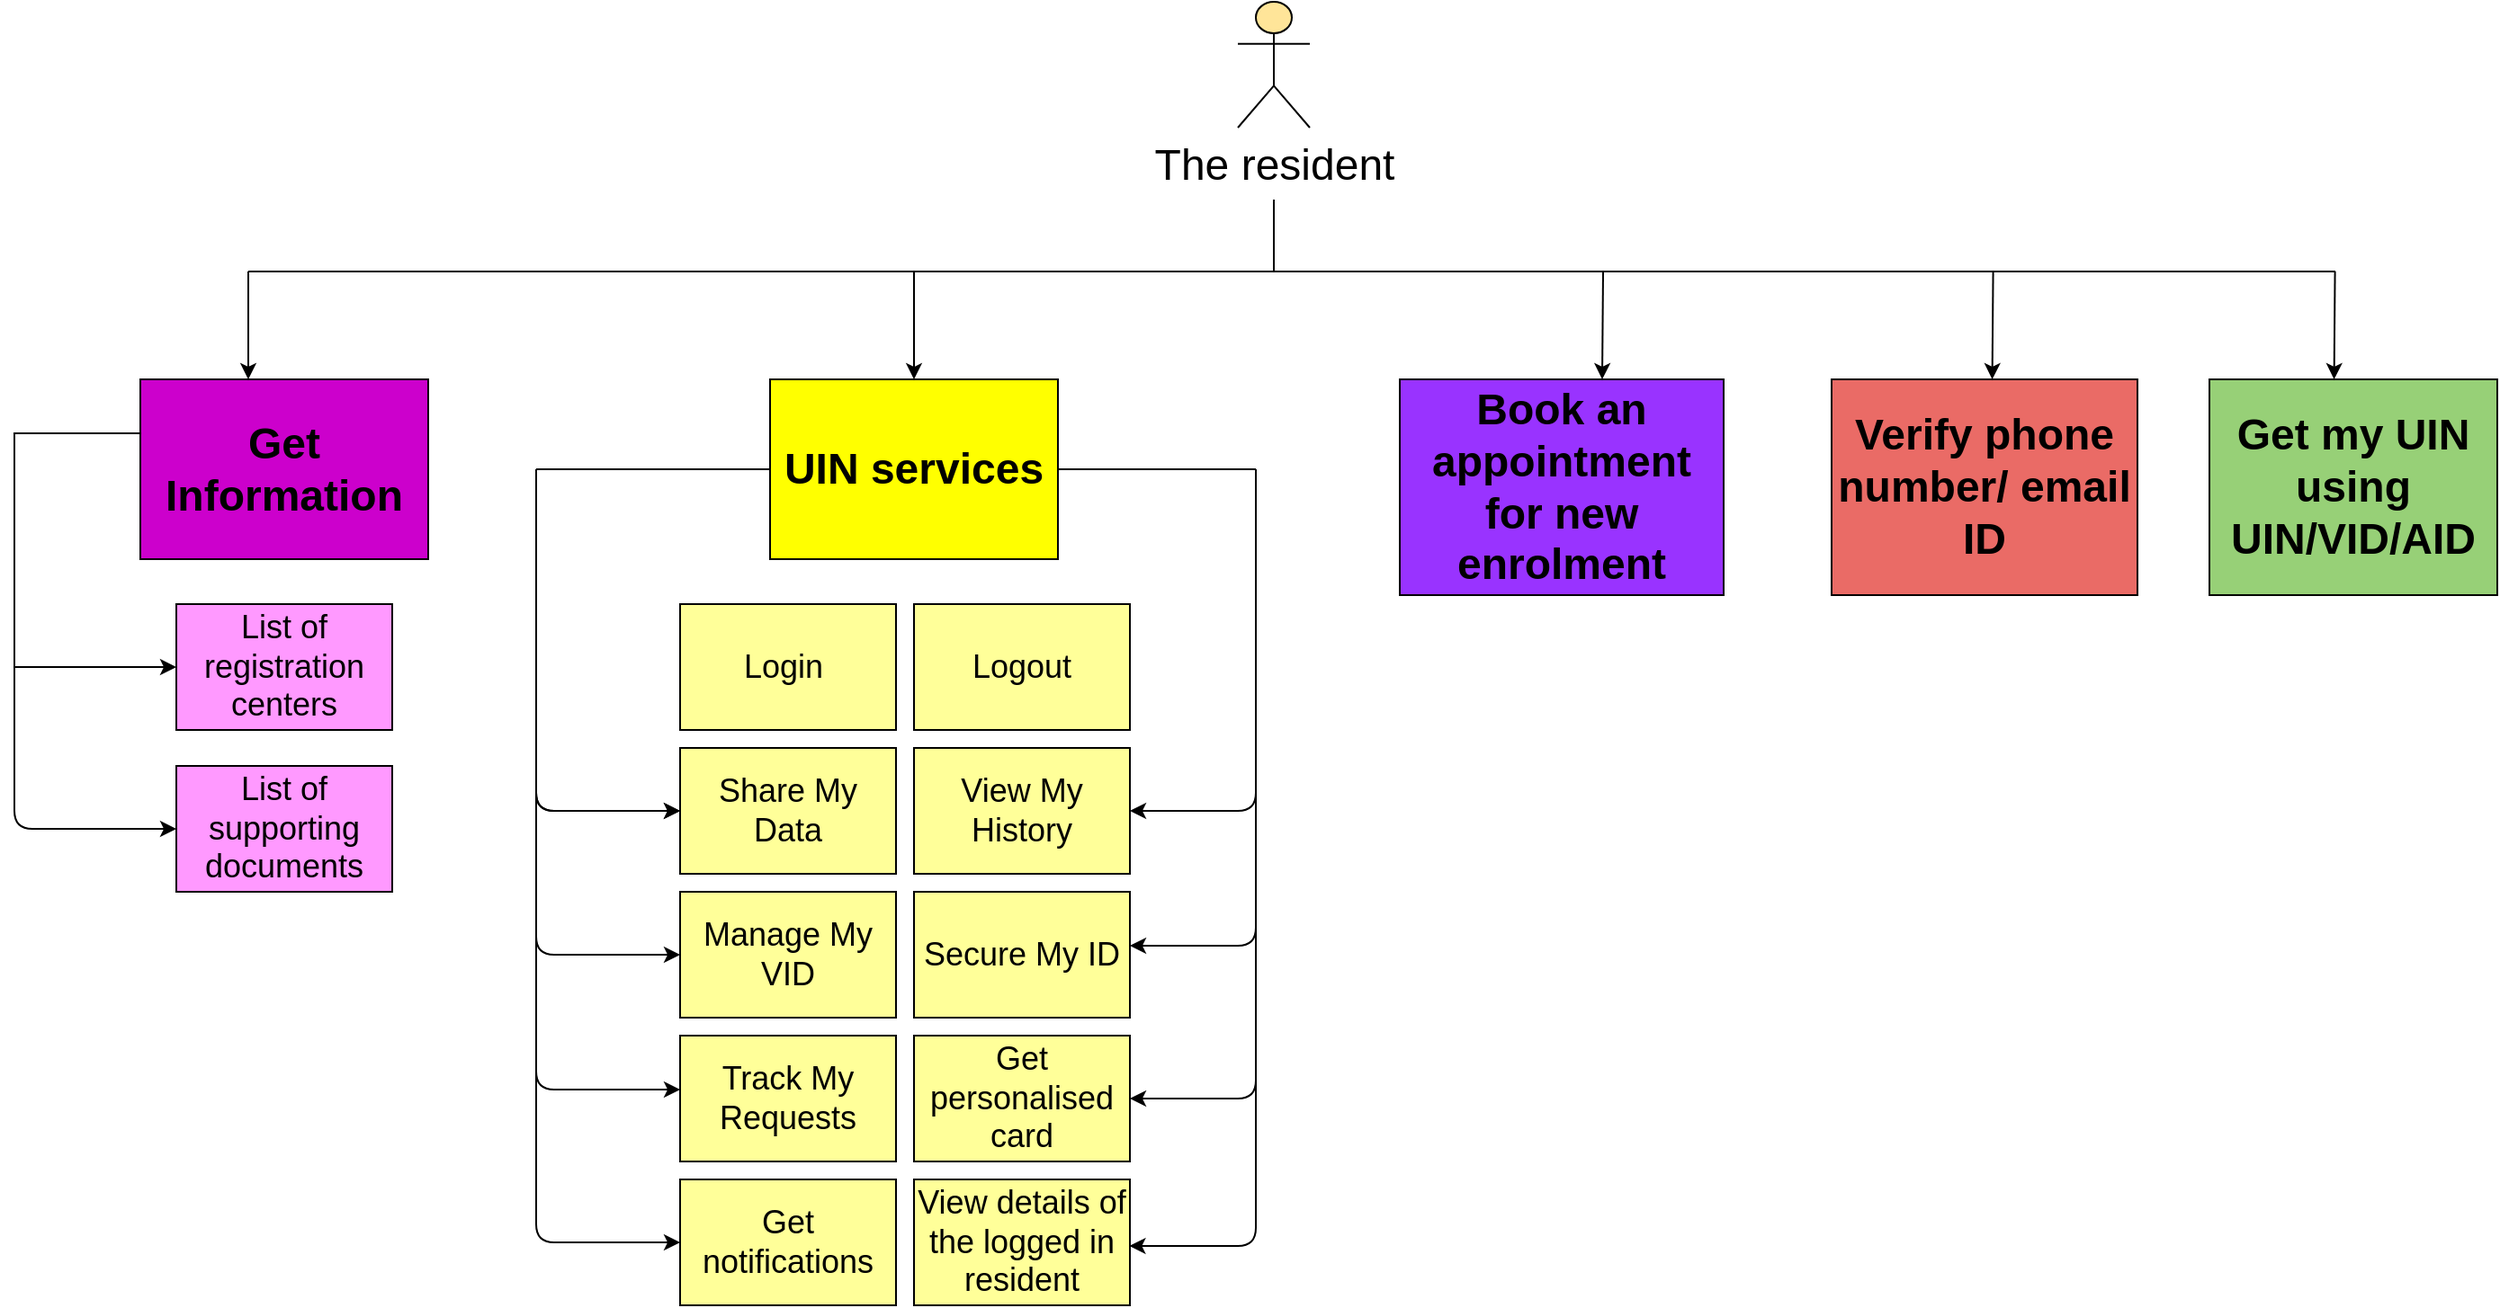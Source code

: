 <mxfile version="21.6.6" type="github">
  <diagram id="PEyNk4iIxxl0Euzo4a64" name="Page-1">
    <mxGraphModel dx="719" dy="448" grid="1" gridSize="10" guides="1" tooltips="1" connect="1" arrows="1" fold="1" page="1" pageScale="1" pageWidth="1920" pageHeight="1200" math="0" shadow="0">
      <root>
        <mxCell id="0" />
        <mxCell id="1" parent="0" />
        <mxCell id="LToKUSsu8nLhEfSpIroE-1" value="&lt;font style=&quot;font-size: 24px&quot;&gt;The resident&lt;/font&gt;" style="shape=umlActor;verticalLabelPosition=bottom;labelBackgroundColor=#ffffff;verticalAlign=top;html=1;outlineConnect=0;fillColor=#FFE599;strokeColor=#000000;" parent="1" vertex="1">
          <mxGeometry x="1280" y="30" width="40" height="70" as="geometry" />
        </mxCell>
        <mxCell id="LToKUSsu8nLhEfSpIroE-2" value="" style="endArrow=none;html=1;" parent="1" edge="1">
          <mxGeometry width="50" height="50" relative="1" as="geometry">
            <mxPoint x="1300" y="180" as="sourcePoint" />
            <mxPoint x="1300" y="140" as="targetPoint" />
            <Array as="points">
              <mxPoint x="1300" y="160" />
            </Array>
          </mxGeometry>
        </mxCell>
        <mxCell id="LToKUSsu8nLhEfSpIroE-3" value="" style="endArrow=none;html=1;" parent="1" edge="1">
          <mxGeometry width="50" height="50" relative="1" as="geometry">
            <mxPoint x="730" y="180" as="sourcePoint" />
            <mxPoint x="1890" y="180" as="targetPoint" />
          </mxGeometry>
        </mxCell>
        <mxCell id="LToKUSsu8nLhEfSpIroE-4" value="" style="endArrow=classic;html=1;entryX=0.5;entryY=0;entryDx=0;entryDy=0;" parent="1" edge="1">
          <mxGeometry width="50" height="50" relative="1" as="geometry">
            <mxPoint x="730" y="180" as="sourcePoint" />
            <mxPoint x="730" y="240" as="targetPoint" />
            <Array as="points">
              <mxPoint x="730" y="220" />
            </Array>
          </mxGeometry>
        </mxCell>
        <mxCell id="LToKUSsu8nLhEfSpIroE-5" value="" style="endArrow=classic;html=1;" parent="1" target="LToKUSsu8nLhEfSpIroE-6" edge="1">
          <mxGeometry width="50" height="50" relative="1" as="geometry">
            <mxPoint x="1100" y="180" as="sourcePoint" />
            <mxPoint x="1200" y="230" as="targetPoint" />
            <Array as="points" />
          </mxGeometry>
        </mxCell>
        <mxCell id="LToKUSsu8nLhEfSpIroE-6" value="&lt;span&gt;&lt;font style=&quot;font-size: 24px&quot;&gt;&lt;b&gt;UIN services&lt;/b&gt;&lt;/font&gt;&lt;/span&gt;" style="rounded=0;whiteSpace=wrap;html=1;fillColor=#FFFF00;" parent="1" vertex="1">
          <mxGeometry x="1020" y="240" width="160" height="100" as="geometry" />
        </mxCell>
        <mxCell id="LToKUSsu8nLhEfSpIroE-7" value="" style="edgeStyle=orthogonalEdgeStyle;rounded=0;orthogonalLoop=1;jettySize=auto;html=1;entryX=0;entryY=0.5;entryDx=0;entryDy=0;" parent="1" source="LToKUSsu8nLhEfSpIroE-8" target="LToKUSsu8nLhEfSpIroE-9" edge="1">
          <mxGeometry relative="1" as="geometry">
            <mxPoint x="590" y="380" as="targetPoint" />
            <Array as="points">
              <mxPoint x="600" y="270" />
              <mxPoint x="600" y="400" />
            </Array>
          </mxGeometry>
        </mxCell>
        <mxCell id="LToKUSsu8nLhEfSpIroE-8" value="&lt;span&gt;&lt;font style=&quot;font-size: 24px&quot;&gt;&lt;b&gt;Get Information&lt;/b&gt;&lt;/font&gt;&lt;/span&gt;" style="rounded=0;whiteSpace=wrap;html=1;fillColor=#CC00CC;" parent="1" vertex="1">
          <mxGeometry x="670" y="240" width="160" height="100" as="geometry" />
        </mxCell>
        <mxCell id="LToKUSsu8nLhEfSpIroE-9" value="&lt;font style=&quot;font-size: 18px&quot;&gt;List of registration centers&lt;/font&gt;" style="rounded=0;whiteSpace=wrap;html=1;fillColor=#FF99FF;" parent="1" vertex="1">
          <mxGeometry x="690" y="365" width="120" height="70" as="geometry" />
        </mxCell>
        <mxCell id="LToKUSsu8nLhEfSpIroE-10" value="&lt;font style=&quot;font-size: 18px&quot;&gt;List of supporting documents&lt;/font&gt;" style="rounded=0;whiteSpace=wrap;html=1;fillColor=#FF99FF;" parent="1" vertex="1">
          <mxGeometry x="690" y="455" width="120" height="70" as="geometry" />
        </mxCell>
        <mxCell id="LToKUSsu8nLhEfSpIroE-11" value="" style="endArrow=classic;html=1;entryX=0;entryY=0.5;entryDx=0;entryDy=0;" parent="1" target="LToKUSsu8nLhEfSpIroE-10" edge="1">
          <mxGeometry width="50" height="50" relative="1" as="geometry">
            <mxPoint x="600" y="360" as="sourcePoint" />
            <mxPoint x="830" y="410" as="targetPoint" />
            <Array as="points">
              <mxPoint x="600" y="420" />
              <mxPoint x="600" y="490" />
            </Array>
          </mxGeometry>
        </mxCell>
        <mxCell id="LToKUSsu8nLhEfSpIroE-12" value="&lt;font style=&quot;font-size: 18px&quot;&gt;Login&amp;nbsp;&lt;/font&gt;" style="rounded=0;whiteSpace=wrap;html=1;fillColor=#FFFF99;" parent="1" vertex="1">
          <mxGeometry x="970" y="365" width="120" height="70" as="geometry" />
        </mxCell>
        <mxCell id="LToKUSsu8nLhEfSpIroE-13" value="&lt;span&gt;&lt;font style=&quot;font-size: 18px&quot;&gt;Share My Data&lt;/font&gt;&lt;/span&gt;" style="rounded=0;whiteSpace=wrap;html=1;fillColor=#FFFF99;strokeColor=#000000;" parent="1" vertex="1">
          <mxGeometry x="970" y="445" width="120" height="70" as="geometry" />
        </mxCell>
        <mxCell id="LToKUSsu8nLhEfSpIroE-14" value="&lt;font style=&quot;font-size: 18px&quot;&gt;Manage My VID&lt;/font&gt;&lt;span&gt;&lt;font&gt;&lt;br&gt;&lt;/font&gt;&lt;/span&gt;" style="rounded=0;whiteSpace=wrap;html=1;fillColor=#FFFF99;" parent="1" vertex="1">
          <mxGeometry x="970" y="525" width="120" height="70" as="geometry" />
        </mxCell>
        <mxCell id="LToKUSsu8nLhEfSpIroE-15" value="" style="endArrow=classic;html=1;entryX=0;entryY=0.5;entryDx=0;entryDy=0;" parent="1" edge="1">
          <mxGeometry width="50" height="50" relative="1" as="geometry">
            <mxPoint x="890" y="385" as="sourcePoint" />
            <mxPoint x="970" y="480" as="targetPoint" />
            <Array as="points">
              <mxPoint x="890" y="480" />
            </Array>
          </mxGeometry>
        </mxCell>
        <mxCell id="LToKUSsu8nLhEfSpIroE-16" value="" style="endArrow=classic;html=1;entryX=0;entryY=0.5;entryDx=0;entryDy=0;" parent="1" edge="1">
          <mxGeometry width="50" height="50" relative="1" as="geometry">
            <mxPoint x="890" y="465" as="sourcePoint" />
            <mxPoint x="970" y="560" as="targetPoint" />
            <Array as="points">
              <mxPoint x="890" y="560" />
            </Array>
          </mxGeometry>
        </mxCell>
        <mxCell id="LToKUSsu8nLhEfSpIroE-17" value="" style="endArrow=classic;html=1;entryX=0;entryY=0.5;entryDx=0;entryDy=0;" parent="1" edge="1">
          <mxGeometry width="50" height="50" relative="1" as="geometry">
            <mxPoint x="890" y="545" as="sourcePoint" />
            <mxPoint x="970" y="635" as="targetPoint" />
            <Array as="points">
              <mxPoint x="890" y="635" />
            </Array>
          </mxGeometry>
        </mxCell>
        <mxCell id="LToKUSsu8nLhEfSpIroE-18" value="&lt;font style=&quot;font-size: 18px;&quot;&gt;Track My Requests&lt;/font&gt;" style="rounded=0;whiteSpace=wrap;html=1;fillColor=#FFFF99;" parent="1" vertex="1">
          <mxGeometry x="970" y="605" width="120" height="70" as="geometry" />
        </mxCell>
        <mxCell id="LToKUSsu8nLhEfSpIroE-19" value="&lt;span style=&quot;font-size: 18px;&quot;&gt;Logout&lt;/span&gt;" style="rounded=0;whiteSpace=wrap;html=1;fillColor=#FFFF99;" parent="1" vertex="1">
          <mxGeometry x="1100" y="365" width="120" height="70" as="geometry" />
        </mxCell>
        <mxCell id="LToKUSsu8nLhEfSpIroE-20" value="&lt;font style=&quot;font-size: 18px;&quot;&gt;View My History&lt;/font&gt;" style="rounded=0;whiteSpace=wrap;html=1;fillColor=#FFFF99;" parent="1" vertex="1">
          <mxGeometry x="1100" y="445" width="120" height="70" as="geometry" />
        </mxCell>
        <mxCell id="LToKUSsu8nLhEfSpIroE-21" value="&lt;font style=&quot;font-size: 18px&quot;&gt;Secure My ID&lt;/font&gt;" style="rounded=0;whiteSpace=wrap;html=1;fillColor=#FFFF99;" parent="1" vertex="1">
          <mxGeometry x="1100" y="525" width="120" height="70" as="geometry" />
        </mxCell>
        <mxCell id="LToKUSsu8nLhEfSpIroE-22" value="&lt;font style=&quot;font-size: 18px&quot;&gt;Get personalised card&lt;/font&gt;" style="rounded=0;whiteSpace=wrap;html=1;fillColor=#FFFF99;" parent="1" vertex="1">
          <mxGeometry x="1100" y="605" width="120" height="70" as="geometry" />
        </mxCell>
        <mxCell id="LToKUSsu8nLhEfSpIroE-23" value="" style="endArrow=classic;html=1;" parent="1" edge="1">
          <mxGeometry width="50" height="50" relative="1" as="geometry">
            <mxPoint x="1290" y="465" as="sourcePoint" />
            <mxPoint x="1220" y="555" as="targetPoint" />
            <Array as="points">
              <mxPoint x="1290" y="555" />
            </Array>
          </mxGeometry>
        </mxCell>
        <mxCell id="LToKUSsu8nLhEfSpIroE-24" value="&lt;font style=&quot;font-size: 18px&quot;&gt;Get notifications&lt;/font&gt;" style="rounded=0;whiteSpace=wrap;html=1;fillColor=#FFFF99;" parent="1" vertex="1">
          <mxGeometry x="970" y="685" width="120" height="70" as="geometry" />
        </mxCell>
        <mxCell id="LToKUSsu8nLhEfSpIroE-25" value="&lt;font style=&quot;font-size: 18px&quot;&gt;View details of the logged in resident&lt;/font&gt;" style="rounded=0;whiteSpace=wrap;html=1;fillColor=#FFFF99;" parent="1" vertex="1">
          <mxGeometry x="1100" y="685" width="120" height="70" as="geometry" />
        </mxCell>
        <mxCell id="LToKUSsu8nLhEfSpIroE-26" value="" style="endArrow=classic;html=1;entryX=0.5;entryY=0;entryDx=0;entryDy=0;" parent="1" edge="1">
          <mxGeometry width="50" height="50" relative="1" as="geometry">
            <mxPoint x="1483.0" y="180" as="sourcePoint" />
            <mxPoint x="1482.5" y="240" as="targetPoint" />
          </mxGeometry>
        </mxCell>
        <mxCell id="LToKUSsu8nLhEfSpIroE-27" value="" style="endArrow=classic;html=1;entryX=1;entryY=0.5;entryDx=0;entryDy=0;" parent="1" target="LToKUSsu8nLhEfSpIroE-20" edge="1">
          <mxGeometry width="50" height="50" relative="1" as="geometry">
            <mxPoint x="1290" y="290" as="sourcePoint" />
            <mxPoint x="1229.659" y="482.131" as="targetPoint" />
            <Array as="points">
              <mxPoint x="1290" y="480" />
            </Array>
          </mxGeometry>
        </mxCell>
        <mxCell id="LToKUSsu8nLhEfSpIroE-28" value="" style="endArrow=classic;html=1;" parent="1" edge="1">
          <mxGeometry width="50" height="50" relative="1" as="geometry">
            <mxPoint x="1290" y="625" as="sourcePoint" />
            <mxPoint x="1219.709" y="721.968" as="targetPoint" />
            <Array as="points">
              <mxPoint x="1290" y="722" />
            </Array>
          </mxGeometry>
        </mxCell>
        <mxCell id="LToKUSsu8nLhEfSpIroE-29" value="" style="endArrow=classic;html=1;entryX=0;entryY=0.5;entryDx=0;entryDy=0;" parent="1" edge="1">
          <mxGeometry width="50" height="50" relative="1" as="geometry">
            <mxPoint x="890" y="625" as="sourcePoint" />
            <mxPoint x="970" y="720" as="targetPoint" />
            <Array as="points">
              <mxPoint x="890" y="720" />
            </Array>
          </mxGeometry>
        </mxCell>
        <mxCell id="LToKUSsu8nLhEfSpIroE-30" value="" style="endArrow=classic;html=1;entryX=0;entryY=0.5;entryDx=0;entryDy=0;" parent="1" edge="1">
          <mxGeometry width="50" height="50" relative="1" as="geometry">
            <mxPoint x="890" y="290" as="sourcePoint" />
            <mxPoint x="970" y="480" as="targetPoint" />
            <Array as="points">
              <mxPoint x="890" y="480" />
            </Array>
          </mxGeometry>
        </mxCell>
        <mxCell id="LToKUSsu8nLhEfSpIroE-31" value="" style="endArrow=classic;html=1;entryX=1;entryY=0.5;entryDx=0;entryDy=0;" parent="1" target="LToKUSsu8nLhEfSpIroE-22" edge="1">
          <mxGeometry width="50" height="50" relative="1" as="geometry">
            <mxPoint x="1290" y="545" as="sourcePoint" />
            <mxPoint x="1220" y="640" as="targetPoint" />
            <Array as="points">
              <mxPoint x="1290" y="640" />
            </Array>
          </mxGeometry>
        </mxCell>
        <mxCell id="LToKUSsu8nLhEfSpIroE-32" value="&lt;span&gt;&lt;font style=&quot;font-size: 24px&quot;&gt;&lt;b&gt;Book an appointment for new enrolment&lt;/b&gt;&lt;/font&gt;&lt;/span&gt;" style="rounded=0;whiteSpace=wrap;html=1;fillColor=#9933FF;" parent="1" vertex="1">
          <mxGeometry x="1370" y="240" width="180" height="120" as="geometry" />
        </mxCell>
        <mxCell id="LToKUSsu8nLhEfSpIroE-40" value="&lt;b&gt;&lt;font style=&quot;font-size: 24px&quot;&gt;Verify phone number/ email ID&lt;/font&gt;&lt;/b&gt;" style="rounded=0;whiteSpace=wrap;html=1;fillColor=#EA6B66;" parent="1" vertex="1">
          <mxGeometry x="1610" y="240" width="170" height="120" as="geometry" />
        </mxCell>
        <mxCell id="LToKUSsu8nLhEfSpIroE-41" value="" style="endArrow=classic;html=1;entryX=0.5;entryY=0;entryDx=0;entryDy=0;" parent="1" edge="1">
          <mxGeometry width="50" height="50" relative="1" as="geometry">
            <mxPoint x="1699.79" y="180" as="sourcePoint" />
            <mxPoint x="1699.29" y="240" as="targetPoint" />
          </mxGeometry>
        </mxCell>
        <mxCell id="LToKUSsu8nLhEfSpIroE-42" value="&lt;b&gt;&lt;font style=&quot;font-size: 24px&quot;&gt;Get my UIN using UIN/VID/AID&lt;/font&gt;&lt;/b&gt;" style="rounded=0;whiteSpace=wrap;html=1;fillColor=#97D077;" parent="1" vertex="1">
          <mxGeometry x="1820" y="240" width="160" height="120" as="geometry" />
        </mxCell>
        <mxCell id="LToKUSsu8nLhEfSpIroE-43" value="" style="endArrow=classic;html=1;entryX=0.5;entryY=0;entryDx=0;entryDy=0;" parent="1" edge="1">
          <mxGeometry width="50" height="50" relative="1" as="geometry">
            <mxPoint x="1889.79" y="180" as="sourcePoint" />
            <mxPoint x="1889.29" y="240" as="targetPoint" />
          </mxGeometry>
        </mxCell>
        <mxCell id="LToKUSsu8nLhEfSpIroE-48" value="" style="endArrow=none;html=1;entryX=0;entryY=0.5;entryDx=0;entryDy=0;" parent="1" target="LToKUSsu8nLhEfSpIroE-6" edge="1">
          <mxGeometry width="50" height="50" relative="1" as="geometry">
            <mxPoint x="890" y="290" as="sourcePoint" />
            <mxPoint x="1480" y="460" as="targetPoint" />
          </mxGeometry>
        </mxCell>
        <mxCell id="LToKUSsu8nLhEfSpIroE-49" value="" style="endArrow=none;html=1;exitX=1;exitY=0.5;exitDx=0;exitDy=0;" parent="1" source="LToKUSsu8nLhEfSpIroE-6" edge="1">
          <mxGeometry width="50" height="50" relative="1" as="geometry">
            <mxPoint x="1430" y="510" as="sourcePoint" />
            <mxPoint x="1290" y="290" as="targetPoint" />
          </mxGeometry>
        </mxCell>
      </root>
    </mxGraphModel>
  </diagram>
</mxfile>
